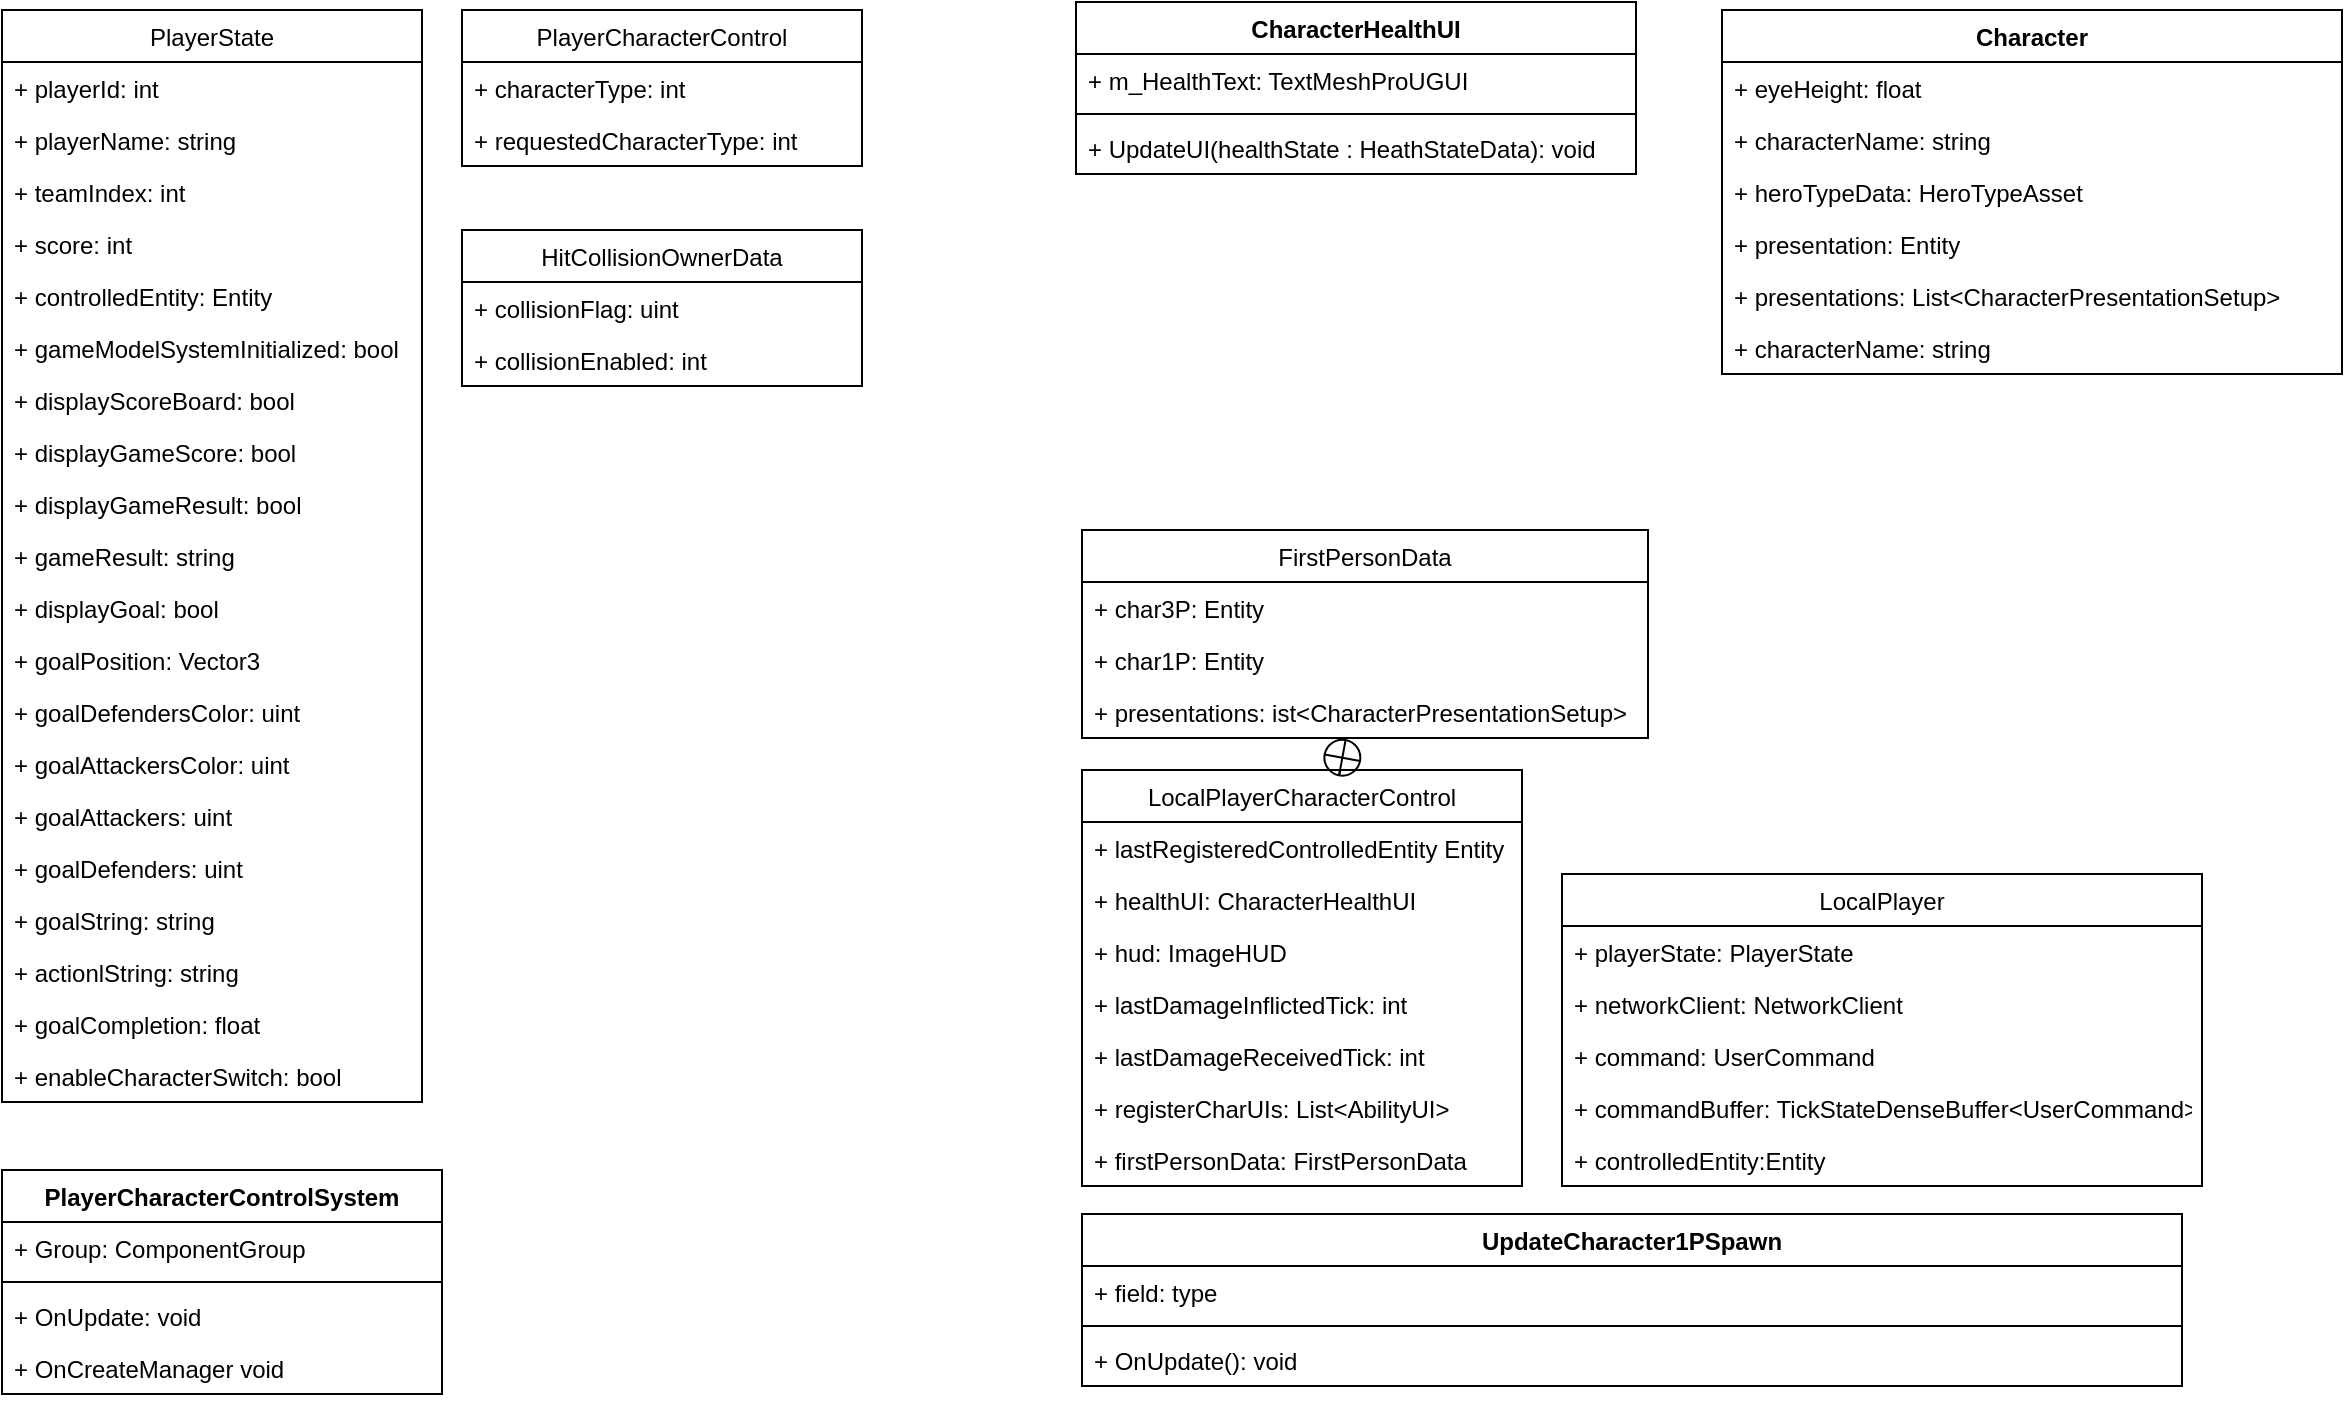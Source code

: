 <mxfile version="14.9.0" type="github">
  <diagram id="ZgwZ0shpW7y96EK6JcSE" name="Page-1">
    <mxGraphModel dx="1298" dy="1957" grid="1" gridSize="10" guides="1" tooltips="1" connect="1" arrows="1" fold="1" page="1" pageScale="1" pageWidth="827" pageHeight="1169" math="0" shadow="0">
      <root>
        <mxCell id="0" />
        <mxCell id="1" parent="0" />
        <mxCell id="YwsoUjTJJ9EDIz098vbR-1" value="PlayerCharacterControlSystem&#xa;" style="swimlane;fontStyle=1;align=center;verticalAlign=top;childLayout=stackLayout;horizontal=1;startSize=26;horizontalStack=0;resizeParent=1;resizeParentMax=0;resizeLast=0;collapsible=1;marginBottom=0;" parent="1" vertex="1">
          <mxGeometry x="10" y="520" width="220" height="112" as="geometry" />
        </mxCell>
        <mxCell id="YwsoUjTJJ9EDIz098vbR-2" value="+ Group: ComponentGroup" style="text;strokeColor=none;fillColor=none;align=left;verticalAlign=top;spacingLeft=4;spacingRight=4;overflow=hidden;rotatable=0;points=[[0,0.5],[1,0.5]];portConstraint=eastwest;" parent="YwsoUjTJJ9EDIz098vbR-1" vertex="1">
          <mxGeometry y="26" width="220" height="26" as="geometry" />
        </mxCell>
        <mxCell id="YwsoUjTJJ9EDIz098vbR-3" value="" style="line;strokeWidth=1;fillColor=none;align=left;verticalAlign=middle;spacingTop=-1;spacingLeft=3;spacingRight=3;rotatable=0;labelPosition=right;points=[];portConstraint=eastwest;" parent="YwsoUjTJJ9EDIz098vbR-1" vertex="1">
          <mxGeometry y="52" width="220" height="8" as="geometry" />
        </mxCell>
        <mxCell id="YwsoUjTJJ9EDIz098vbR-4" value="+ OnUpdate: void" style="text;strokeColor=none;fillColor=none;align=left;verticalAlign=top;spacingLeft=4;spacingRight=4;overflow=hidden;rotatable=0;points=[[0,0.5],[1,0.5]];portConstraint=eastwest;" parent="YwsoUjTJJ9EDIz098vbR-1" vertex="1">
          <mxGeometry y="60" width="220" height="26" as="geometry" />
        </mxCell>
        <mxCell id="xQAPyX6cDgKDkf4q8Rif-4" value="+ OnCreateManager void" style="text;strokeColor=none;fillColor=none;align=left;verticalAlign=top;spacingLeft=4;spacingRight=4;overflow=hidden;rotatable=0;points=[[0,0.5],[1,0.5]];portConstraint=eastwest;" parent="YwsoUjTJJ9EDIz098vbR-1" vertex="1">
          <mxGeometry y="86" width="220" height="26" as="geometry" />
        </mxCell>
        <mxCell id="YwsoUjTJJ9EDIz098vbR-5" value="PlayerCharacterControl" style="swimlane;fontStyle=0;childLayout=stackLayout;horizontal=1;startSize=26;fillColor=none;horizontalStack=0;resizeParent=1;resizeParentMax=0;resizeLast=0;collapsible=1;marginBottom=0;" parent="1" vertex="1">
          <mxGeometry x="240" y="-60" width="200" height="78" as="geometry" />
        </mxCell>
        <mxCell id="YwsoUjTJJ9EDIz098vbR-6" value="+ characterType: int" style="text;strokeColor=none;fillColor=none;align=left;verticalAlign=top;spacingLeft=4;spacingRight=4;overflow=hidden;rotatable=0;points=[[0,0.5],[1,0.5]];portConstraint=eastwest;" parent="YwsoUjTJJ9EDIz098vbR-5" vertex="1">
          <mxGeometry y="26" width="200" height="26" as="geometry" />
        </mxCell>
        <mxCell id="YwsoUjTJJ9EDIz098vbR-7" value="+ requestedCharacterType: int" style="text;strokeColor=none;fillColor=none;align=left;verticalAlign=top;spacingLeft=4;spacingRight=4;overflow=hidden;rotatable=0;points=[[0,0.5],[1,0.5]];portConstraint=eastwest;" parent="YwsoUjTJJ9EDIz098vbR-5" vertex="1">
          <mxGeometry y="52" width="200" height="26" as="geometry" />
        </mxCell>
        <mxCell id="YwsoUjTJJ9EDIz098vbR-9" value="PlayerState" style="swimlane;fontStyle=0;childLayout=stackLayout;horizontal=1;startSize=26;fillColor=none;horizontalStack=0;resizeParent=1;resizeParentMax=0;resizeLast=0;collapsible=1;marginBottom=0;" parent="1" vertex="1">
          <mxGeometry x="10" y="-60" width="210" height="546" as="geometry">
            <mxRectangle x="-10" y="190" width="90" height="26" as="alternateBounds" />
          </mxGeometry>
        </mxCell>
        <mxCell id="YwsoUjTJJ9EDIz098vbR-10" value="+ playerId: int" style="text;strokeColor=none;fillColor=none;align=left;verticalAlign=top;spacingLeft=4;spacingRight=4;overflow=hidden;rotatable=0;points=[[0,0.5],[1,0.5]];portConstraint=eastwest;" parent="YwsoUjTJJ9EDIz098vbR-9" vertex="1">
          <mxGeometry y="26" width="210" height="26" as="geometry" />
        </mxCell>
        <mxCell id="YwsoUjTJJ9EDIz098vbR-11" value="+ playerName: string" style="text;strokeColor=none;fillColor=none;align=left;verticalAlign=top;spacingLeft=4;spacingRight=4;overflow=hidden;rotatable=0;points=[[0,0.5],[1,0.5]];portConstraint=eastwest;" parent="YwsoUjTJJ9EDIz098vbR-9" vertex="1">
          <mxGeometry y="52" width="210" height="26" as="geometry" />
        </mxCell>
        <mxCell id="YwsoUjTJJ9EDIz098vbR-12" value="+ teamIndex: int" style="text;strokeColor=none;fillColor=none;align=left;verticalAlign=top;spacingLeft=4;spacingRight=4;overflow=hidden;rotatable=0;points=[[0,0.5],[1,0.5]];portConstraint=eastwest;" parent="YwsoUjTJJ9EDIz098vbR-9" vertex="1">
          <mxGeometry y="78" width="210" height="26" as="geometry" />
        </mxCell>
        <mxCell id="YwsoUjTJJ9EDIz098vbR-13" value="+ score: int" style="text;strokeColor=none;fillColor=none;align=left;verticalAlign=top;spacingLeft=4;spacingRight=4;overflow=hidden;rotatable=0;points=[[0,0.5],[1,0.5]];portConstraint=eastwest;" parent="YwsoUjTJJ9EDIz098vbR-9" vertex="1">
          <mxGeometry y="104" width="210" height="26" as="geometry" />
        </mxCell>
        <mxCell id="YwsoUjTJJ9EDIz098vbR-14" value="+ controlledEntity: Entity" style="text;strokeColor=none;fillColor=none;align=left;verticalAlign=top;spacingLeft=4;spacingRight=4;overflow=hidden;rotatable=0;points=[[0,0.5],[1,0.5]];portConstraint=eastwest;" parent="YwsoUjTJJ9EDIz098vbR-9" vertex="1">
          <mxGeometry y="130" width="210" height="26" as="geometry" />
        </mxCell>
        <mxCell id="YwsoUjTJJ9EDIz098vbR-15" value="+ gameModelSystemInitialized: bool" style="text;strokeColor=none;fillColor=none;align=left;verticalAlign=top;spacingLeft=4;spacingRight=4;overflow=hidden;rotatable=0;points=[[0,0.5],[1,0.5]];portConstraint=eastwest;" parent="YwsoUjTJJ9EDIz098vbR-9" vertex="1">
          <mxGeometry y="156" width="210" height="26" as="geometry" />
        </mxCell>
        <mxCell id="YwsoUjTJJ9EDIz098vbR-16" value="+ displayScoreBoard: bool" style="text;strokeColor=none;fillColor=none;align=left;verticalAlign=top;spacingLeft=4;spacingRight=4;overflow=hidden;rotatable=0;points=[[0,0.5],[1,0.5]];portConstraint=eastwest;" parent="YwsoUjTJJ9EDIz098vbR-9" vertex="1">
          <mxGeometry y="182" width="210" height="26" as="geometry" />
        </mxCell>
        <mxCell id="YwsoUjTJJ9EDIz098vbR-25" value="+ displayGameScore: bool" style="text;strokeColor=none;fillColor=none;align=left;verticalAlign=top;spacingLeft=4;spacingRight=4;overflow=hidden;rotatable=0;points=[[0,0.5],[1,0.5]];portConstraint=eastwest;" parent="YwsoUjTJJ9EDIz098vbR-9" vertex="1">
          <mxGeometry y="208" width="210" height="26" as="geometry" />
        </mxCell>
        <mxCell id="YwsoUjTJJ9EDIz098vbR-26" value="+ displayGameResult: bool" style="text;strokeColor=none;fillColor=none;align=left;verticalAlign=top;spacingLeft=4;spacingRight=4;overflow=hidden;rotatable=0;points=[[0,0.5],[1,0.5]];portConstraint=eastwest;" parent="YwsoUjTJJ9EDIz098vbR-9" vertex="1">
          <mxGeometry y="234" width="210" height="26" as="geometry" />
        </mxCell>
        <mxCell id="YwsoUjTJJ9EDIz098vbR-27" value="+ gameResult: string" style="text;strokeColor=none;fillColor=none;align=left;verticalAlign=top;spacingLeft=4;spacingRight=4;overflow=hidden;rotatable=0;points=[[0,0.5],[1,0.5]];portConstraint=eastwest;" parent="YwsoUjTJJ9EDIz098vbR-9" vertex="1">
          <mxGeometry y="260" width="210" height="26" as="geometry" />
        </mxCell>
        <mxCell id="YwsoUjTJJ9EDIz098vbR-28" value="+ displayGoal: bool" style="text;strokeColor=none;fillColor=none;align=left;verticalAlign=top;spacingLeft=4;spacingRight=4;overflow=hidden;rotatable=0;points=[[0,0.5],[1,0.5]];portConstraint=eastwest;" parent="YwsoUjTJJ9EDIz098vbR-9" vertex="1">
          <mxGeometry y="286" width="210" height="26" as="geometry" />
        </mxCell>
        <mxCell id="YwsoUjTJJ9EDIz098vbR-29" value="+ goalPosition: Vector3" style="text;strokeColor=none;fillColor=none;align=left;verticalAlign=top;spacingLeft=4;spacingRight=4;overflow=hidden;rotatable=0;points=[[0,0.5],[1,0.5]];portConstraint=eastwest;" parent="YwsoUjTJJ9EDIz098vbR-9" vertex="1">
          <mxGeometry y="312" width="210" height="26" as="geometry" />
        </mxCell>
        <mxCell id="YwsoUjTJJ9EDIz098vbR-30" value="+ goalDefendersColor: uint" style="text;strokeColor=none;fillColor=none;align=left;verticalAlign=top;spacingLeft=4;spacingRight=4;overflow=hidden;rotatable=0;points=[[0,0.5],[1,0.5]];portConstraint=eastwest;" parent="YwsoUjTJJ9EDIz098vbR-9" vertex="1">
          <mxGeometry y="338" width="210" height="26" as="geometry" />
        </mxCell>
        <mxCell id="YwsoUjTJJ9EDIz098vbR-31" value="+ goalAttackersColor: uint" style="text;strokeColor=none;fillColor=none;align=left;verticalAlign=top;spacingLeft=4;spacingRight=4;overflow=hidden;rotatable=0;points=[[0,0.5],[1,0.5]];portConstraint=eastwest;" parent="YwsoUjTJJ9EDIz098vbR-9" vertex="1">
          <mxGeometry y="364" width="210" height="26" as="geometry" />
        </mxCell>
        <mxCell id="YwsoUjTJJ9EDIz098vbR-32" value="+ goalAttackers: uint" style="text;strokeColor=none;fillColor=none;align=left;verticalAlign=top;spacingLeft=4;spacingRight=4;overflow=hidden;rotatable=0;points=[[0,0.5],[1,0.5]];portConstraint=eastwest;" parent="YwsoUjTJJ9EDIz098vbR-9" vertex="1">
          <mxGeometry y="390" width="210" height="26" as="geometry" />
        </mxCell>
        <mxCell id="YwsoUjTJJ9EDIz098vbR-33" value="+ goalDefenders: uint" style="text;strokeColor=none;fillColor=none;align=left;verticalAlign=top;spacingLeft=4;spacingRight=4;overflow=hidden;rotatable=0;points=[[0,0.5],[1,0.5]];portConstraint=eastwest;" parent="YwsoUjTJJ9EDIz098vbR-9" vertex="1">
          <mxGeometry y="416" width="210" height="26" as="geometry" />
        </mxCell>
        <mxCell id="YwsoUjTJJ9EDIz098vbR-34" value="+ goalString: string" style="text;strokeColor=none;fillColor=none;align=left;verticalAlign=top;spacingLeft=4;spacingRight=4;overflow=hidden;rotatable=0;points=[[0,0.5],[1,0.5]];portConstraint=eastwest;" parent="YwsoUjTJJ9EDIz098vbR-9" vertex="1">
          <mxGeometry y="442" width="210" height="26" as="geometry" />
        </mxCell>
        <mxCell id="YwsoUjTJJ9EDIz098vbR-35" value="+ actionlString: string" style="text;strokeColor=none;fillColor=none;align=left;verticalAlign=top;spacingLeft=4;spacingRight=4;overflow=hidden;rotatable=0;points=[[0,0.5],[1,0.5]];portConstraint=eastwest;" parent="YwsoUjTJJ9EDIz098vbR-9" vertex="1">
          <mxGeometry y="468" width="210" height="26" as="geometry" />
        </mxCell>
        <mxCell id="YwsoUjTJJ9EDIz098vbR-36" value="+ goalCompletion: float" style="text;strokeColor=none;fillColor=none;align=left;verticalAlign=top;spacingLeft=4;spacingRight=4;overflow=hidden;rotatable=0;points=[[0,0.5],[1,0.5]];portConstraint=eastwest;" parent="YwsoUjTJJ9EDIz098vbR-9" vertex="1">
          <mxGeometry y="494" width="210" height="26" as="geometry" />
        </mxCell>
        <mxCell id="YwsoUjTJJ9EDIz098vbR-37" value="+ enableCharacterSwitch: bool" style="text;strokeColor=none;fillColor=none;align=left;verticalAlign=top;spacingLeft=4;spacingRight=4;overflow=hidden;rotatable=0;points=[[0,0.5],[1,0.5]];portConstraint=eastwest;" parent="YwsoUjTJJ9EDIz098vbR-9" vertex="1">
          <mxGeometry y="520" width="210" height="26" as="geometry" />
        </mxCell>
        <mxCell id="xQAPyX6cDgKDkf4q8Rif-1" value="HitCollisionOwnerData" style="swimlane;fontStyle=0;childLayout=stackLayout;horizontal=1;startSize=26;fillColor=none;horizontalStack=0;resizeParent=1;resizeParentMax=0;resizeLast=0;collapsible=1;marginBottom=0;" parent="1" vertex="1">
          <mxGeometry x="240" y="50" width="200" height="78" as="geometry" />
        </mxCell>
        <mxCell id="xQAPyX6cDgKDkf4q8Rif-2" value="+ collisionFlag: uint" style="text;strokeColor=none;fillColor=none;align=left;verticalAlign=top;spacingLeft=4;spacingRight=4;overflow=hidden;rotatable=0;points=[[0,0.5],[1,0.5]];portConstraint=eastwest;" parent="xQAPyX6cDgKDkf4q8Rif-1" vertex="1">
          <mxGeometry y="26" width="200" height="26" as="geometry" />
        </mxCell>
        <mxCell id="xQAPyX6cDgKDkf4q8Rif-3" value="+ collisionEnabled: int" style="text;strokeColor=none;fillColor=none;align=left;verticalAlign=top;spacingLeft=4;spacingRight=4;overflow=hidden;rotatable=0;points=[[0,0.5],[1,0.5]];portConstraint=eastwest;" parent="xQAPyX6cDgKDkf4q8Rif-1" vertex="1">
          <mxGeometry y="52" width="200" height="26" as="geometry" />
        </mxCell>
        <mxCell id="EnSLmsnrf0qdKdnjyVf9-1" value="UpdateCharacter1PSpawn" style="swimlane;fontStyle=1;align=center;verticalAlign=top;childLayout=stackLayout;horizontal=1;startSize=26;horizontalStack=0;resizeParent=1;resizeParentMax=0;resizeLast=0;collapsible=1;marginBottom=0;" parent="1" vertex="1">
          <mxGeometry x="550" y="542" width="550" height="86" as="geometry" />
        </mxCell>
        <mxCell id="EnSLmsnrf0qdKdnjyVf9-2" value="+ field: type" style="text;strokeColor=none;fillColor=none;align=left;verticalAlign=top;spacingLeft=4;spacingRight=4;overflow=hidden;rotatable=0;points=[[0,0.5],[1,0.5]];portConstraint=eastwest;" parent="EnSLmsnrf0qdKdnjyVf9-1" vertex="1">
          <mxGeometry y="26" width="550" height="26" as="geometry" />
        </mxCell>
        <mxCell id="EnSLmsnrf0qdKdnjyVf9-3" value="" style="line;strokeWidth=1;fillColor=none;align=left;verticalAlign=middle;spacingTop=-1;spacingLeft=3;spacingRight=3;rotatable=0;labelPosition=right;points=[];portConstraint=eastwest;" parent="EnSLmsnrf0qdKdnjyVf9-1" vertex="1">
          <mxGeometry y="52" width="550" height="8" as="geometry" />
        </mxCell>
        <mxCell id="EnSLmsnrf0qdKdnjyVf9-4" value="+ OnUpdate(): void" style="text;strokeColor=none;fillColor=none;align=left;verticalAlign=top;spacingLeft=4;spacingRight=4;overflow=hidden;rotatable=0;points=[[0,0.5],[1,0.5]];portConstraint=eastwest;" parent="EnSLmsnrf0qdKdnjyVf9-1" vertex="1">
          <mxGeometry y="60" width="550" height="26" as="geometry" />
        </mxCell>
        <mxCell id="EnSLmsnrf0qdKdnjyVf9-5" value="LocalPlayerCharacterControl" style="swimlane;fontStyle=0;childLayout=stackLayout;horizontal=1;startSize=26;fillColor=none;horizontalStack=0;resizeParent=1;resizeParentMax=0;resizeLast=0;collapsible=1;marginBottom=0;" parent="1" vertex="1">
          <mxGeometry x="550" y="320" width="220" height="208" as="geometry" />
        </mxCell>
        <mxCell id="EnSLmsnrf0qdKdnjyVf9-6" value="+ lastRegisteredControlledEntity Entity" style="text;strokeColor=none;fillColor=none;align=left;verticalAlign=top;spacingLeft=4;spacingRight=4;overflow=hidden;rotatable=0;points=[[0,0.5],[1,0.5]];portConstraint=eastwest;" parent="EnSLmsnrf0qdKdnjyVf9-5" vertex="1">
          <mxGeometry y="26" width="220" height="26" as="geometry" />
        </mxCell>
        <mxCell id="EnSLmsnrf0qdKdnjyVf9-7" value="+ healthUI: CharacterHealthUI" style="text;strokeColor=none;fillColor=none;align=left;verticalAlign=top;spacingLeft=4;spacingRight=4;overflow=hidden;rotatable=0;points=[[0,0.5],[1,0.5]];portConstraint=eastwest;" parent="EnSLmsnrf0qdKdnjyVf9-5" vertex="1">
          <mxGeometry y="52" width="220" height="26" as="geometry" />
        </mxCell>
        <mxCell id="EnSLmsnrf0qdKdnjyVf9-8" value="+ hud: ImageHUD" style="text;strokeColor=none;fillColor=none;align=left;verticalAlign=top;spacingLeft=4;spacingRight=4;overflow=hidden;rotatable=0;points=[[0,0.5],[1,0.5]];portConstraint=eastwest;" parent="EnSLmsnrf0qdKdnjyVf9-5" vertex="1">
          <mxGeometry y="78" width="220" height="26" as="geometry" />
        </mxCell>
        <mxCell id="EnSLmsnrf0qdKdnjyVf9-9" value="+ lastDamageInflictedTick: int" style="text;strokeColor=none;fillColor=none;align=left;verticalAlign=top;spacingLeft=4;spacingRight=4;overflow=hidden;rotatable=0;points=[[0,0.5],[1,0.5]];portConstraint=eastwest;" parent="EnSLmsnrf0qdKdnjyVf9-5" vertex="1">
          <mxGeometry y="104" width="220" height="26" as="geometry" />
        </mxCell>
        <mxCell id="udVq7MIfCVP84r-vdqy7-1" value="+ lastDamageReceivedTick: int" style="text;strokeColor=none;fillColor=none;align=left;verticalAlign=top;spacingLeft=4;spacingRight=4;overflow=hidden;rotatable=0;points=[[0,0.5],[1,0.5]];portConstraint=eastwest;" vertex="1" parent="EnSLmsnrf0qdKdnjyVf9-5">
          <mxGeometry y="130" width="220" height="26" as="geometry" />
        </mxCell>
        <mxCell id="udVq7MIfCVP84r-vdqy7-2" value="+ registerCharUIs: List&lt;AbilityUI&gt;" style="text;strokeColor=none;fillColor=none;align=left;verticalAlign=top;spacingLeft=4;spacingRight=4;overflow=hidden;rotatable=0;points=[[0,0.5],[1,0.5]];portConstraint=eastwest;" vertex="1" parent="EnSLmsnrf0qdKdnjyVf9-5">
          <mxGeometry y="156" width="220" height="26" as="geometry" />
        </mxCell>
        <mxCell id="udVq7MIfCVP84r-vdqy7-8" value="+ firstPersonData: FirstPersonData" style="text;strokeColor=none;fillColor=none;align=left;verticalAlign=top;spacingLeft=4;spacingRight=4;overflow=hidden;rotatable=0;points=[[0,0.5],[1,0.5]];portConstraint=eastwest;" vertex="1" parent="EnSLmsnrf0qdKdnjyVf9-5">
          <mxGeometry y="182" width="220" height="26" as="geometry" />
        </mxCell>
        <mxCell id="udVq7MIfCVP84r-vdqy7-3" value="FirstPersonData" style="swimlane;fontStyle=0;childLayout=stackLayout;horizontal=1;startSize=26;fillColor=none;horizontalStack=0;resizeParent=1;resizeParentMax=0;resizeLast=0;collapsible=1;marginBottom=0;" vertex="1" parent="1">
          <mxGeometry x="550" y="200" width="283" height="104" as="geometry" />
        </mxCell>
        <mxCell id="udVq7MIfCVP84r-vdqy7-4" value="+ char3P: Entity" style="text;strokeColor=none;fillColor=none;align=left;verticalAlign=top;spacingLeft=4;spacingRight=4;overflow=hidden;rotatable=0;points=[[0,0.5],[1,0.5]];portConstraint=eastwest;" vertex="1" parent="udVq7MIfCVP84r-vdqy7-3">
          <mxGeometry y="26" width="283" height="26" as="geometry" />
        </mxCell>
        <mxCell id="udVq7MIfCVP84r-vdqy7-5" value="+ char1P: Entity" style="text;strokeColor=none;fillColor=none;align=left;verticalAlign=top;spacingLeft=4;spacingRight=4;overflow=hidden;rotatable=0;points=[[0,0.5],[1,0.5]];portConstraint=eastwest;" vertex="1" parent="udVq7MIfCVP84r-vdqy7-3">
          <mxGeometry y="52" width="283" height="26" as="geometry" />
        </mxCell>
        <mxCell id="udVq7MIfCVP84r-vdqy7-6" value="+ presentations: ist&lt;CharacterPresentationSetup&gt;" style="text;strokeColor=none;fillColor=none;align=left;verticalAlign=top;spacingLeft=4;spacingRight=4;overflow=hidden;rotatable=0;points=[[0,0.5],[1,0.5]];portConstraint=eastwest;" vertex="1" parent="udVq7MIfCVP84r-vdqy7-3">
          <mxGeometry y="78" width="283" height="26" as="geometry" />
        </mxCell>
        <mxCell id="udVq7MIfCVP84r-vdqy7-7" value="" style="endArrow=circlePlus;startArrow=none;endFill=0;startFill=0;endSize=8;html=1;labelBackgroundColor=none;" edge="1" parent="1" source="EnSLmsnrf0qdKdnjyVf9-5" target="udVq7MIfCVP84r-vdqy7-3">
          <mxGeometry width="160" relative="1" as="geometry">
            <mxPoint x="330" y="400" as="sourcePoint" />
            <mxPoint x="490" y="400" as="targetPoint" />
          </mxGeometry>
        </mxCell>
        <mxCell id="udVq7MIfCVP84r-vdqy7-9" value="CharacterHealthUI" style="swimlane;fontStyle=1;align=center;verticalAlign=top;childLayout=stackLayout;horizontal=1;startSize=26;horizontalStack=0;resizeParent=1;resizeParentMax=0;resizeLast=0;collapsible=1;marginBottom=0;" vertex="1" parent="1">
          <mxGeometry x="547" y="-64" width="280" height="86" as="geometry" />
        </mxCell>
        <mxCell id="udVq7MIfCVP84r-vdqy7-10" value="+ m_HealthText: TextMeshProUGUI" style="text;strokeColor=none;fillColor=none;align=left;verticalAlign=top;spacingLeft=4;spacingRight=4;overflow=hidden;rotatable=0;points=[[0,0.5],[1,0.5]];portConstraint=eastwest;" vertex="1" parent="udVq7MIfCVP84r-vdqy7-9">
          <mxGeometry y="26" width="280" height="26" as="geometry" />
        </mxCell>
        <mxCell id="udVq7MIfCVP84r-vdqy7-11" value="" style="line;strokeWidth=1;fillColor=none;align=left;verticalAlign=middle;spacingTop=-1;spacingLeft=3;spacingRight=3;rotatable=0;labelPosition=right;points=[];portConstraint=eastwest;" vertex="1" parent="udVq7MIfCVP84r-vdqy7-9">
          <mxGeometry y="52" width="280" height="8" as="geometry" />
        </mxCell>
        <mxCell id="udVq7MIfCVP84r-vdqy7-12" value="+ UpdateUI(healthState : HeathStateData): void" style="text;strokeColor=none;fillColor=none;align=left;verticalAlign=top;spacingLeft=4;spacingRight=4;overflow=hidden;rotatable=0;points=[[0,0.5],[1,0.5]];portConstraint=eastwest;" vertex="1" parent="udVq7MIfCVP84r-vdqy7-9">
          <mxGeometry y="60" width="280" height="26" as="geometry" />
        </mxCell>
        <mxCell id="udVq7MIfCVP84r-vdqy7-13" value="LocalPlayer" style="swimlane;fontStyle=0;childLayout=stackLayout;horizontal=1;startSize=26;fillColor=none;horizontalStack=0;resizeParent=1;resizeParentMax=0;resizeLast=0;collapsible=1;marginBottom=0;" vertex="1" parent="1">
          <mxGeometry x="790" y="372" width="320" height="156" as="geometry" />
        </mxCell>
        <mxCell id="udVq7MIfCVP84r-vdqy7-14" value="+ playerState: PlayerState" style="text;strokeColor=none;fillColor=none;align=left;verticalAlign=top;spacingLeft=4;spacingRight=4;overflow=hidden;rotatable=0;points=[[0,0.5],[1,0.5]];portConstraint=eastwest;" vertex="1" parent="udVq7MIfCVP84r-vdqy7-13">
          <mxGeometry y="26" width="320" height="26" as="geometry" />
        </mxCell>
        <mxCell id="udVq7MIfCVP84r-vdqy7-15" value="+ networkClient: NetworkClient" style="text;strokeColor=none;fillColor=none;align=left;verticalAlign=top;spacingLeft=4;spacingRight=4;overflow=hidden;rotatable=0;points=[[0,0.5],[1,0.5]];portConstraint=eastwest;" vertex="1" parent="udVq7MIfCVP84r-vdqy7-13">
          <mxGeometry y="52" width="320" height="26" as="geometry" />
        </mxCell>
        <mxCell id="udVq7MIfCVP84r-vdqy7-16" value="+ command: UserCommand" style="text;strokeColor=none;fillColor=none;align=left;verticalAlign=top;spacingLeft=4;spacingRight=4;overflow=hidden;rotatable=0;points=[[0,0.5],[1,0.5]];portConstraint=eastwest;" vertex="1" parent="udVq7MIfCVP84r-vdqy7-13">
          <mxGeometry y="78" width="320" height="26" as="geometry" />
        </mxCell>
        <mxCell id="udVq7MIfCVP84r-vdqy7-17" value="+ commandBuffer: TickStateDenseBuffer&lt;UserCommand&gt;" style="text;strokeColor=none;fillColor=none;align=left;verticalAlign=top;spacingLeft=4;spacingRight=4;overflow=hidden;rotatable=0;points=[[0,0.5],[1,0.5]];portConstraint=eastwest;" vertex="1" parent="udVq7MIfCVP84r-vdqy7-13">
          <mxGeometry y="104" width="320" height="26" as="geometry" />
        </mxCell>
        <mxCell id="udVq7MIfCVP84r-vdqy7-18" value="+ controlledEntity:Entity" style="text;strokeColor=none;fillColor=none;align=left;verticalAlign=top;spacingLeft=4;spacingRight=4;overflow=hidden;rotatable=0;points=[[0,0.5],[1,0.5]];portConstraint=eastwest;" vertex="1" parent="udVq7MIfCVP84r-vdqy7-13">
          <mxGeometry y="130" width="320" height="26" as="geometry" />
        </mxCell>
        <mxCell id="udVq7MIfCVP84r-vdqy7-19" value="Character" style="swimlane;fontStyle=1;align=center;verticalAlign=top;childLayout=stackLayout;horizontal=1;startSize=26;horizontalStack=0;resizeParent=1;resizeParentMax=0;resizeLast=0;collapsible=1;marginBottom=0;" vertex="1" parent="1">
          <mxGeometry x="870" y="-60" width="310" height="182" as="geometry" />
        </mxCell>
        <mxCell id="udVq7MIfCVP84r-vdqy7-20" value="+ eyeHeight: float" style="text;strokeColor=none;fillColor=none;align=left;verticalAlign=top;spacingLeft=4;spacingRight=4;overflow=hidden;rotatable=0;points=[[0,0.5],[1,0.5]];portConstraint=eastwest;" vertex="1" parent="udVq7MIfCVP84r-vdqy7-19">
          <mxGeometry y="26" width="310" height="26" as="geometry" />
        </mxCell>
        <mxCell id="udVq7MIfCVP84r-vdqy7-27" value="+ characterName: string" style="text;strokeColor=none;fillColor=none;align=left;verticalAlign=top;spacingLeft=4;spacingRight=4;overflow=hidden;rotatable=0;points=[[0,0.5],[1,0.5]];portConstraint=eastwest;" vertex="1" parent="udVq7MIfCVP84r-vdqy7-19">
          <mxGeometry y="52" width="310" height="26" as="geometry" />
        </mxCell>
        <mxCell id="udVq7MIfCVP84r-vdqy7-22" value="+ heroTypeData: HeroTypeAsset" style="text;strokeColor=none;fillColor=none;align=left;verticalAlign=top;spacingLeft=4;spacingRight=4;overflow=hidden;rotatable=0;points=[[0,0.5],[1,0.5]];portConstraint=eastwest;" vertex="1" parent="udVq7MIfCVP84r-vdqy7-19">
          <mxGeometry y="78" width="310" height="26" as="geometry" />
        </mxCell>
        <mxCell id="udVq7MIfCVP84r-vdqy7-28" value="+ presentation: Entity" style="text;strokeColor=none;fillColor=none;align=left;verticalAlign=top;spacingLeft=4;spacingRight=4;overflow=hidden;rotatable=0;points=[[0,0.5],[1,0.5]];portConstraint=eastwest;" vertex="1" parent="udVq7MIfCVP84r-vdqy7-19">
          <mxGeometry y="104" width="310" height="26" as="geometry" />
        </mxCell>
        <mxCell id="udVq7MIfCVP84r-vdqy7-29" value="+ presentations: List&lt;CharacterPresentationSetup&gt;" style="text;strokeColor=none;fillColor=none;align=left;verticalAlign=top;spacingLeft=4;spacingRight=4;overflow=hidden;rotatable=0;points=[[0,0.5],[1,0.5]];portConstraint=eastwest;" vertex="1" parent="udVq7MIfCVP84r-vdqy7-19">
          <mxGeometry y="130" width="310" height="26" as="geometry" />
        </mxCell>
        <mxCell id="udVq7MIfCVP84r-vdqy7-30" value="+ characterName: string" style="text;strokeColor=none;fillColor=none;align=left;verticalAlign=top;spacingLeft=4;spacingRight=4;overflow=hidden;rotatable=0;points=[[0,0.5],[1,0.5]];portConstraint=eastwest;" vertex="1" parent="udVq7MIfCVP84r-vdqy7-19">
          <mxGeometry y="156" width="310" height="26" as="geometry" />
        </mxCell>
      </root>
    </mxGraphModel>
  </diagram>
</mxfile>
